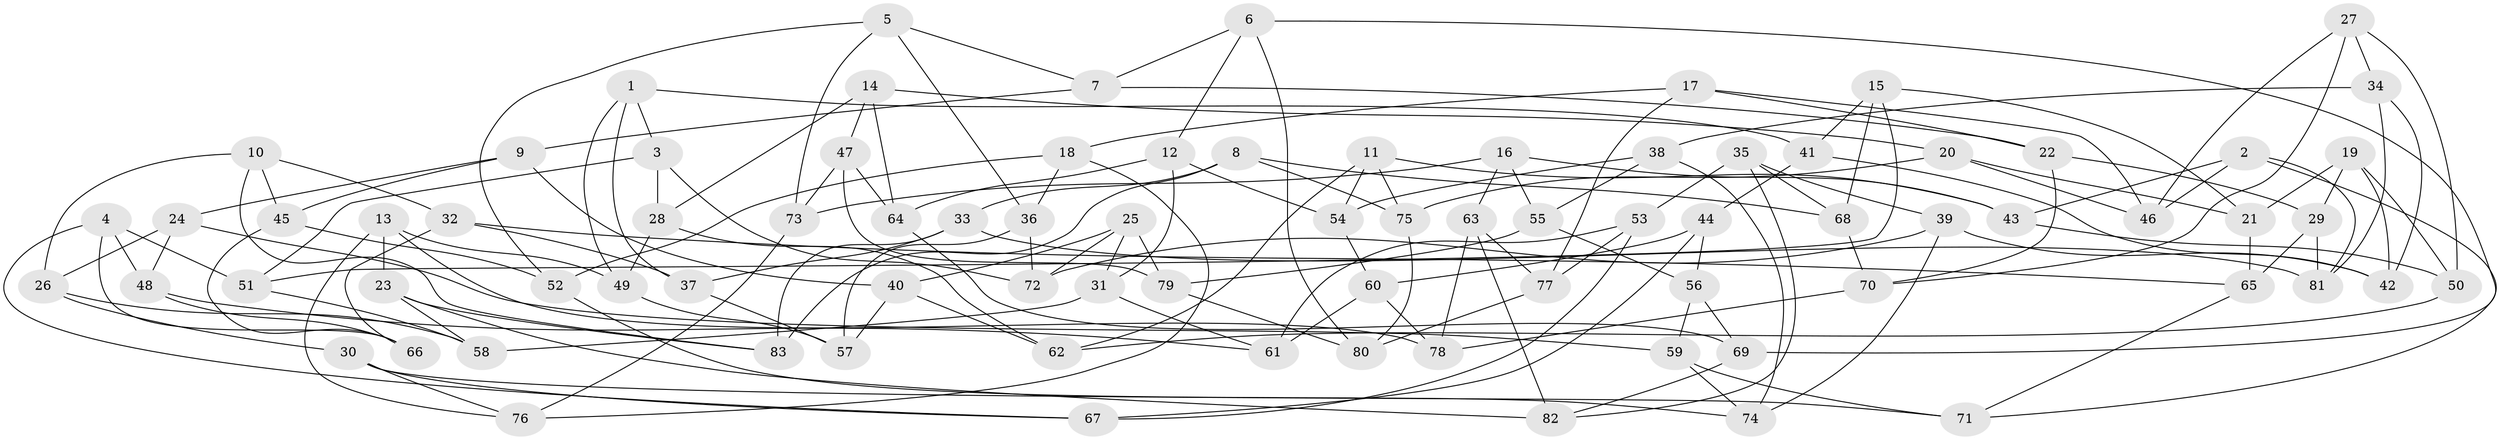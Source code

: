 // coarse degree distribution, {3: 0.06, 4: 0.28, 6: 0.48, 5: 0.18}
// Generated by graph-tools (version 1.1) at 2025/38/03/04/25 23:38:14]
// undirected, 83 vertices, 166 edges
graph export_dot {
  node [color=gray90,style=filled];
  1;
  2;
  3;
  4;
  5;
  6;
  7;
  8;
  9;
  10;
  11;
  12;
  13;
  14;
  15;
  16;
  17;
  18;
  19;
  20;
  21;
  22;
  23;
  24;
  25;
  26;
  27;
  28;
  29;
  30;
  31;
  32;
  33;
  34;
  35;
  36;
  37;
  38;
  39;
  40;
  41;
  42;
  43;
  44;
  45;
  46;
  47;
  48;
  49;
  50;
  51;
  52;
  53;
  54;
  55;
  56;
  57;
  58;
  59;
  60;
  61;
  62;
  63;
  64;
  65;
  66;
  67;
  68;
  69;
  70;
  71;
  72;
  73;
  74;
  75;
  76;
  77;
  78;
  79;
  80;
  81;
  82;
  83;
  1 -- 37;
  1 -- 41;
  1 -- 49;
  1 -- 3;
  2 -- 43;
  2 -- 71;
  2 -- 46;
  2 -- 81;
  3 -- 51;
  3 -- 72;
  3 -- 28;
  4 -- 66;
  4 -- 67;
  4 -- 48;
  4 -- 51;
  5 -- 52;
  5 -- 7;
  5 -- 73;
  5 -- 36;
  6 -- 80;
  6 -- 69;
  6 -- 12;
  6 -- 7;
  7 -- 9;
  7 -- 22;
  8 -- 75;
  8 -- 83;
  8 -- 33;
  8 -- 68;
  9 -- 24;
  9 -- 45;
  9 -- 40;
  10 -- 45;
  10 -- 83;
  10 -- 26;
  10 -- 32;
  11 -- 43;
  11 -- 54;
  11 -- 75;
  11 -- 62;
  12 -- 31;
  12 -- 54;
  12 -- 64;
  13 -- 49;
  13 -- 23;
  13 -- 76;
  13 -- 78;
  14 -- 20;
  14 -- 47;
  14 -- 64;
  14 -- 28;
  15 -- 51;
  15 -- 41;
  15 -- 21;
  15 -- 68;
  16 -- 63;
  16 -- 55;
  16 -- 43;
  16 -- 73;
  17 -- 46;
  17 -- 18;
  17 -- 77;
  17 -- 22;
  18 -- 76;
  18 -- 52;
  18 -- 36;
  19 -- 42;
  19 -- 29;
  19 -- 50;
  19 -- 21;
  20 -- 46;
  20 -- 21;
  20 -- 75;
  21 -- 65;
  22 -- 29;
  22 -- 70;
  23 -- 83;
  23 -- 58;
  23 -- 82;
  24 -- 26;
  24 -- 59;
  24 -- 48;
  25 -- 79;
  25 -- 72;
  25 -- 40;
  25 -- 31;
  26 -- 30;
  26 -- 58;
  27 -- 50;
  27 -- 70;
  27 -- 46;
  27 -- 34;
  28 -- 49;
  28 -- 62;
  29 -- 65;
  29 -- 81;
  30 -- 67;
  30 -- 76;
  30 -- 71;
  31 -- 58;
  31 -- 61;
  32 -- 65;
  32 -- 66;
  32 -- 37;
  33 -- 37;
  33 -- 81;
  33 -- 83;
  34 -- 38;
  34 -- 42;
  34 -- 81;
  35 -- 39;
  35 -- 82;
  35 -- 68;
  35 -- 53;
  36 -- 72;
  36 -- 57;
  37 -- 57;
  38 -- 74;
  38 -- 54;
  38 -- 55;
  39 -- 42;
  39 -- 74;
  39 -- 72;
  40 -- 57;
  40 -- 62;
  41 -- 44;
  41 -- 42;
  43 -- 50;
  44 -- 67;
  44 -- 56;
  44 -- 60;
  45 -- 52;
  45 -- 66;
  47 -- 79;
  47 -- 73;
  47 -- 64;
  48 -- 61;
  48 -- 66;
  49 -- 57;
  50 -- 62;
  51 -- 58;
  52 -- 74;
  53 -- 67;
  53 -- 77;
  53 -- 61;
  54 -- 60;
  55 -- 56;
  55 -- 79;
  56 -- 69;
  56 -- 59;
  59 -- 74;
  59 -- 71;
  60 -- 61;
  60 -- 78;
  63 -- 78;
  63 -- 82;
  63 -- 77;
  64 -- 69;
  65 -- 71;
  68 -- 70;
  69 -- 82;
  70 -- 78;
  73 -- 76;
  75 -- 80;
  77 -- 80;
  79 -- 80;
}
